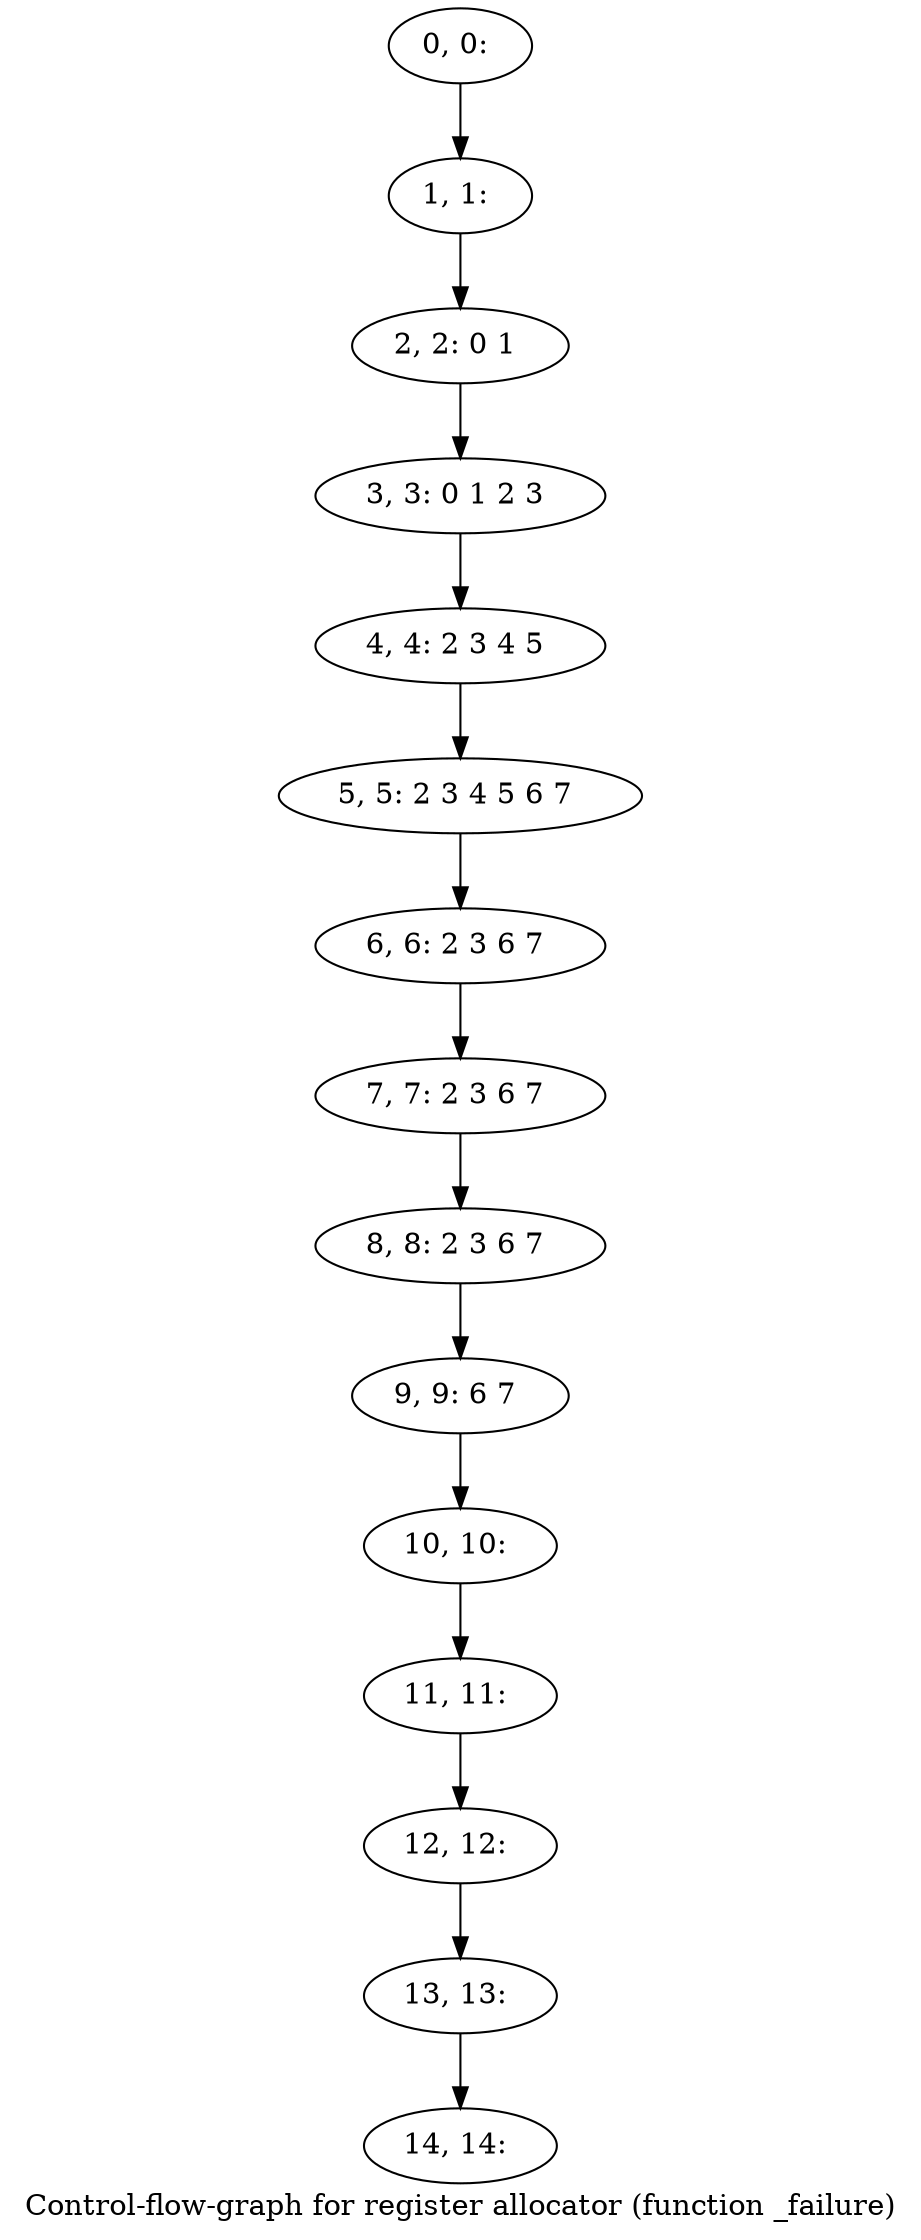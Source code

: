 digraph G {
graph [label="Control-flow-graph for register allocator (function _failure)"]
0[label="0, 0: "];
1[label="1, 1: "];
2[label="2, 2: 0 1 "];
3[label="3, 3: 0 1 2 3 "];
4[label="4, 4: 2 3 4 5 "];
5[label="5, 5: 2 3 4 5 6 7 "];
6[label="6, 6: 2 3 6 7 "];
7[label="7, 7: 2 3 6 7 "];
8[label="8, 8: 2 3 6 7 "];
9[label="9, 9: 6 7 "];
10[label="10, 10: "];
11[label="11, 11: "];
12[label="12, 12: "];
13[label="13, 13: "];
14[label="14, 14: "];
0->1 ;
1->2 ;
2->3 ;
3->4 ;
4->5 ;
5->6 ;
6->7 ;
7->8 ;
8->9 ;
9->10 ;
10->11 ;
11->12 ;
12->13 ;
13->14 ;
}
